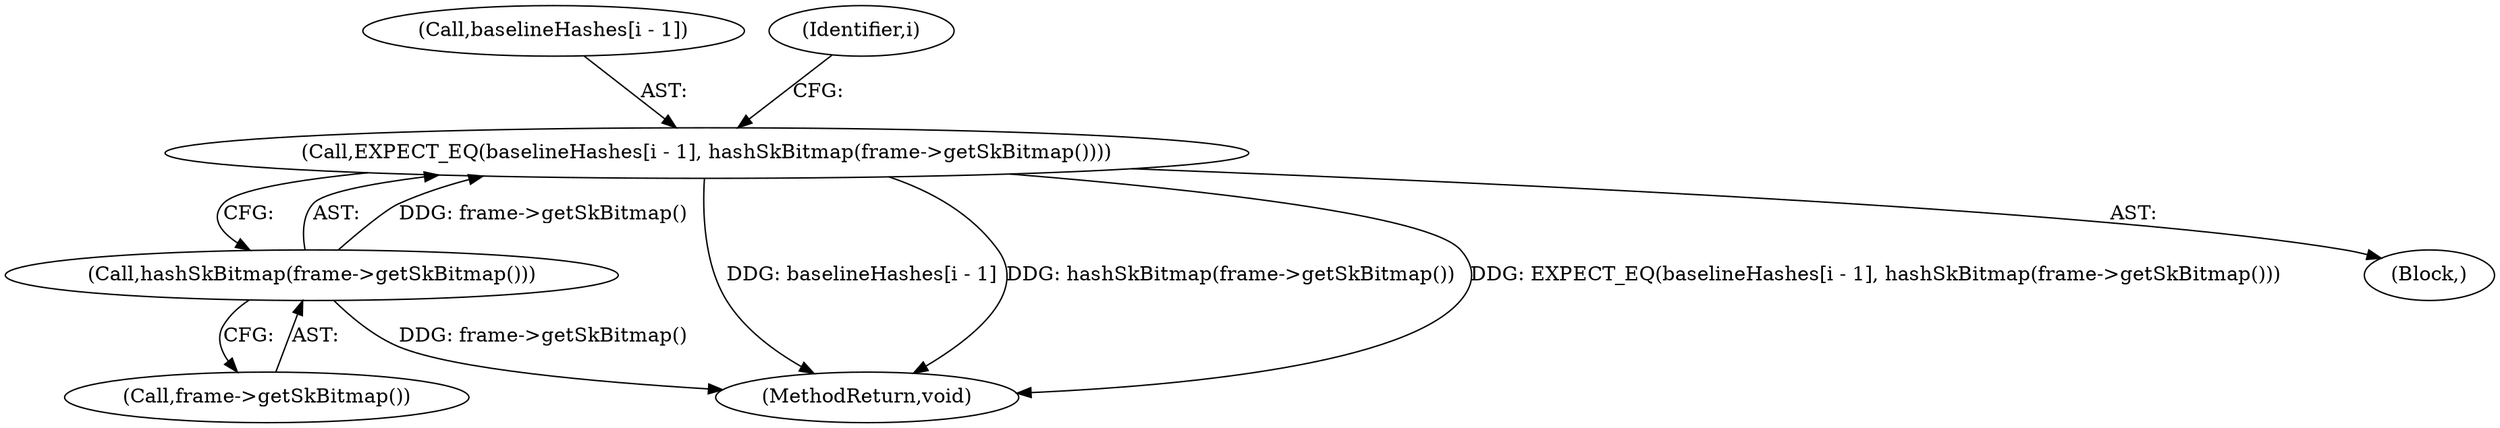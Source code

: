 digraph "0_Chrome_4f9c9adef4036aff60b734b4a0045c43c320fe1d_1@array" {
"1000204" [label="(Call,EXPECT_EQ(baselineHashes[i - 1], hashSkBitmap(frame->getSkBitmap())))"];
"1000210" [label="(Call,hashSkBitmap(frame->getSkBitmap()))"];
"1000205" [label="(Call,baselineHashes[i - 1])"];
"1000212" [label="(MethodReturn,void)"];
"1000210" [label="(Call,hashSkBitmap(frame->getSkBitmap()))"];
"1000211" [label="(Call,frame->getSkBitmap())"];
"1000189" [label="(Identifier,i)"];
"1000190" [label="(Block,)"];
"1000204" [label="(Call,EXPECT_EQ(baselineHashes[i - 1], hashSkBitmap(frame->getSkBitmap())))"];
"1000204" -> "1000190"  [label="AST: "];
"1000204" -> "1000210"  [label="CFG: "];
"1000205" -> "1000204"  [label="AST: "];
"1000210" -> "1000204"  [label="AST: "];
"1000189" -> "1000204"  [label="CFG: "];
"1000204" -> "1000212"  [label="DDG: baselineHashes[i - 1]"];
"1000204" -> "1000212"  [label="DDG: hashSkBitmap(frame->getSkBitmap())"];
"1000204" -> "1000212"  [label="DDG: EXPECT_EQ(baselineHashes[i - 1], hashSkBitmap(frame->getSkBitmap()))"];
"1000210" -> "1000204"  [label="DDG: frame->getSkBitmap()"];
"1000210" -> "1000211"  [label="CFG: "];
"1000211" -> "1000210"  [label="AST: "];
"1000210" -> "1000212"  [label="DDG: frame->getSkBitmap()"];
}

